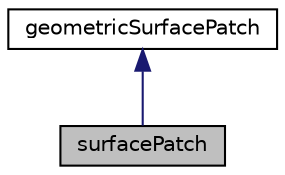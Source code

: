 digraph "surfacePatch"
{
  bgcolor="transparent";
  edge [fontname="Helvetica",fontsize="10",labelfontname="Helvetica",labelfontsize="10"];
  node [fontname="Helvetica",fontsize="10",shape=record];
  Node1 [label="surfacePatch",height=0.2,width=0.4,color="black", fillcolor="grey75", style="filled", fontcolor="black"];
  Node2 -> Node1 [dir="back",color="midnightblue",fontsize="10",style="solid",fontname="Helvetica"];
  Node2 [label="geometricSurfacePatch",height=0.2,width=0.4,color="black",URL="$a00936.html",tooltip="The geometricSurfacePatch is like patchIdentifier but for surfaces. Holds type, name and index..."];
}
